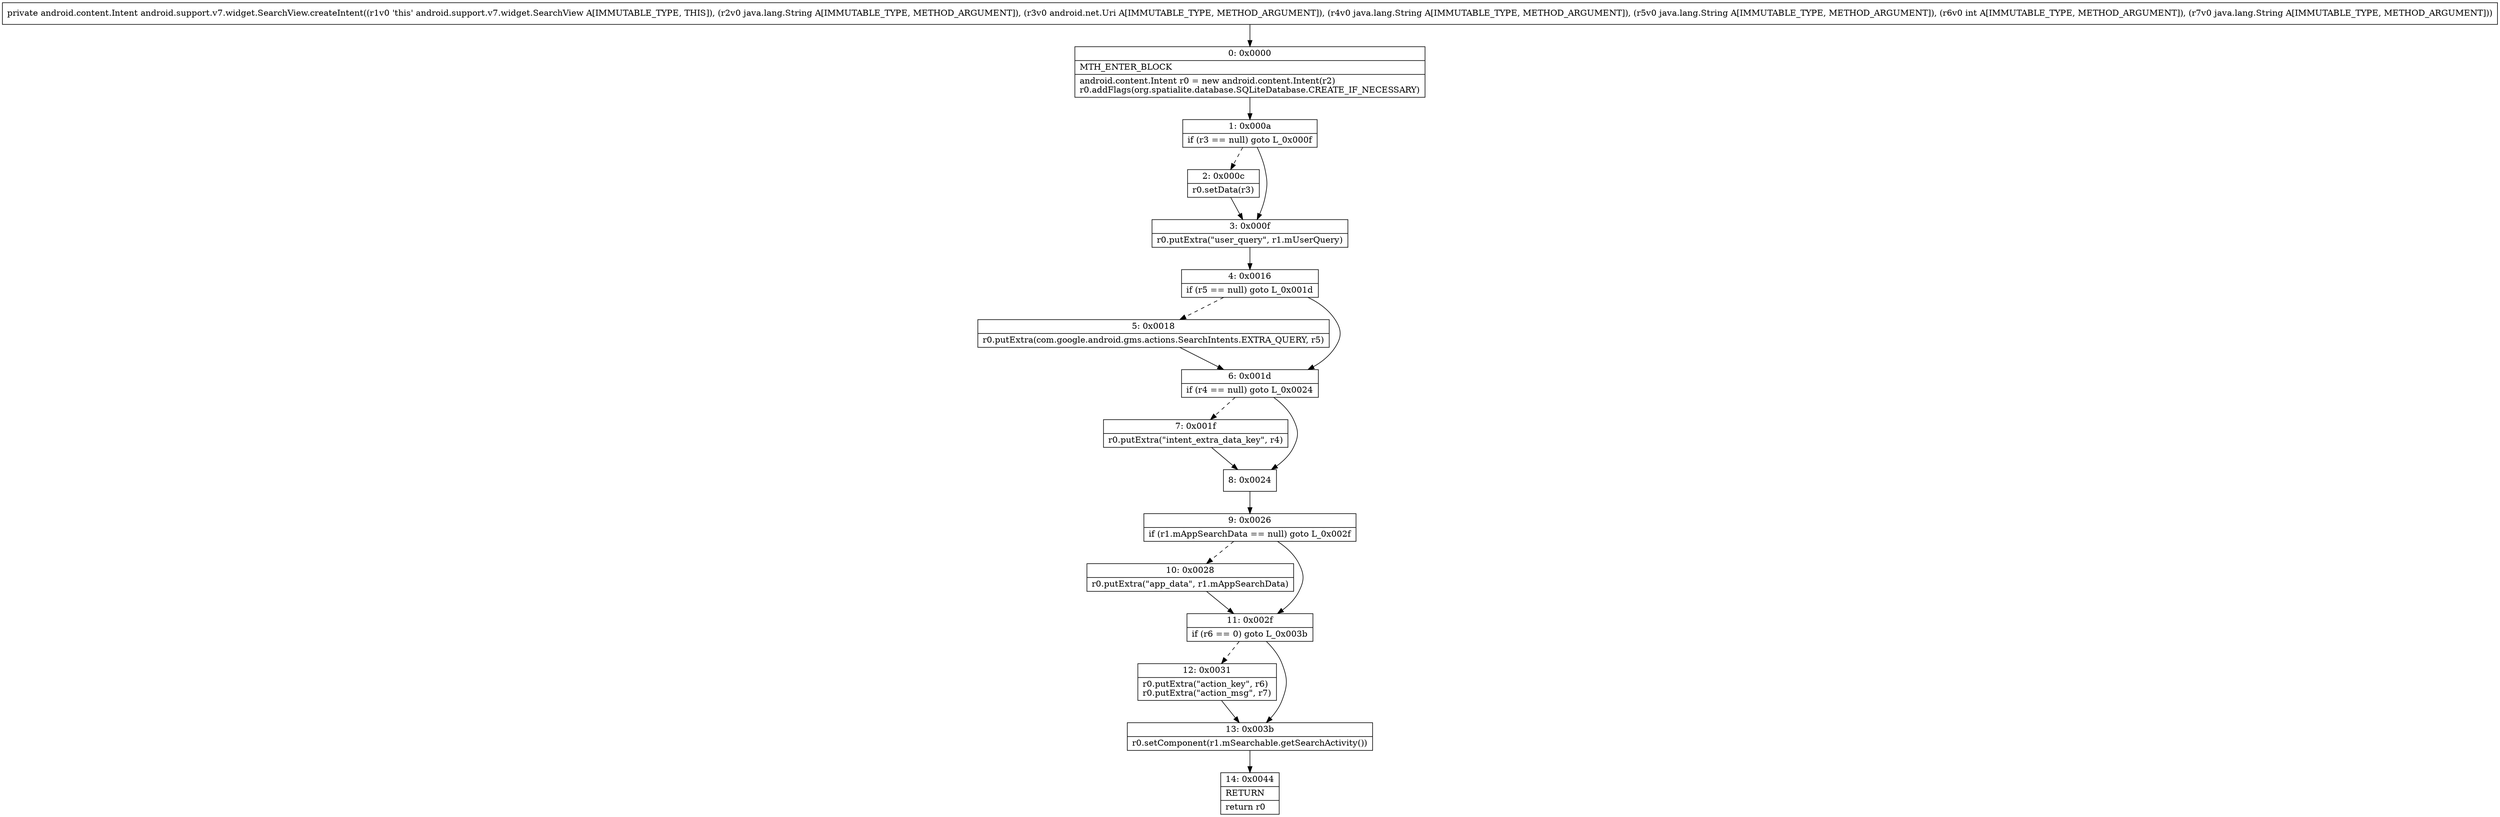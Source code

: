 digraph "CFG forandroid.support.v7.widget.SearchView.createIntent(Ljava\/lang\/String;Landroid\/net\/Uri;Ljava\/lang\/String;Ljava\/lang\/String;ILjava\/lang\/String;)Landroid\/content\/Intent;" {
Node_0 [shape=record,label="{0\:\ 0x0000|MTH_ENTER_BLOCK\l|android.content.Intent r0 = new android.content.Intent(r2)\lr0.addFlags(org.spatialite.database.SQLiteDatabase.CREATE_IF_NECESSARY)\l}"];
Node_1 [shape=record,label="{1\:\ 0x000a|if (r3 == null) goto L_0x000f\l}"];
Node_2 [shape=record,label="{2\:\ 0x000c|r0.setData(r3)\l}"];
Node_3 [shape=record,label="{3\:\ 0x000f|r0.putExtra(\"user_query\", r1.mUserQuery)\l}"];
Node_4 [shape=record,label="{4\:\ 0x0016|if (r5 == null) goto L_0x001d\l}"];
Node_5 [shape=record,label="{5\:\ 0x0018|r0.putExtra(com.google.android.gms.actions.SearchIntents.EXTRA_QUERY, r5)\l}"];
Node_6 [shape=record,label="{6\:\ 0x001d|if (r4 == null) goto L_0x0024\l}"];
Node_7 [shape=record,label="{7\:\ 0x001f|r0.putExtra(\"intent_extra_data_key\", r4)\l}"];
Node_8 [shape=record,label="{8\:\ 0x0024}"];
Node_9 [shape=record,label="{9\:\ 0x0026|if (r1.mAppSearchData == null) goto L_0x002f\l}"];
Node_10 [shape=record,label="{10\:\ 0x0028|r0.putExtra(\"app_data\", r1.mAppSearchData)\l}"];
Node_11 [shape=record,label="{11\:\ 0x002f|if (r6 == 0) goto L_0x003b\l}"];
Node_12 [shape=record,label="{12\:\ 0x0031|r0.putExtra(\"action_key\", r6)\lr0.putExtra(\"action_msg\", r7)\l}"];
Node_13 [shape=record,label="{13\:\ 0x003b|r0.setComponent(r1.mSearchable.getSearchActivity())\l}"];
Node_14 [shape=record,label="{14\:\ 0x0044|RETURN\l|return r0\l}"];
MethodNode[shape=record,label="{private android.content.Intent android.support.v7.widget.SearchView.createIntent((r1v0 'this' android.support.v7.widget.SearchView A[IMMUTABLE_TYPE, THIS]), (r2v0 java.lang.String A[IMMUTABLE_TYPE, METHOD_ARGUMENT]), (r3v0 android.net.Uri A[IMMUTABLE_TYPE, METHOD_ARGUMENT]), (r4v0 java.lang.String A[IMMUTABLE_TYPE, METHOD_ARGUMENT]), (r5v0 java.lang.String A[IMMUTABLE_TYPE, METHOD_ARGUMENT]), (r6v0 int A[IMMUTABLE_TYPE, METHOD_ARGUMENT]), (r7v0 java.lang.String A[IMMUTABLE_TYPE, METHOD_ARGUMENT])) }"];
MethodNode -> Node_0;
Node_0 -> Node_1;
Node_1 -> Node_2[style=dashed];
Node_1 -> Node_3;
Node_2 -> Node_3;
Node_3 -> Node_4;
Node_4 -> Node_5[style=dashed];
Node_4 -> Node_6;
Node_5 -> Node_6;
Node_6 -> Node_7[style=dashed];
Node_6 -> Node_8;
Node_7 -> Node_8;
Node_8 -> Node_9;
Node_9 -> Node_10[style=dashed];
Node_9 -> Node_11;
Node_10 -> Node_11;
Node_11 -> Node_12[style=dashed];
Node_11 -> Node_13;
Node_12 -> Node_13;
Node_13 -> Node_14;
}


